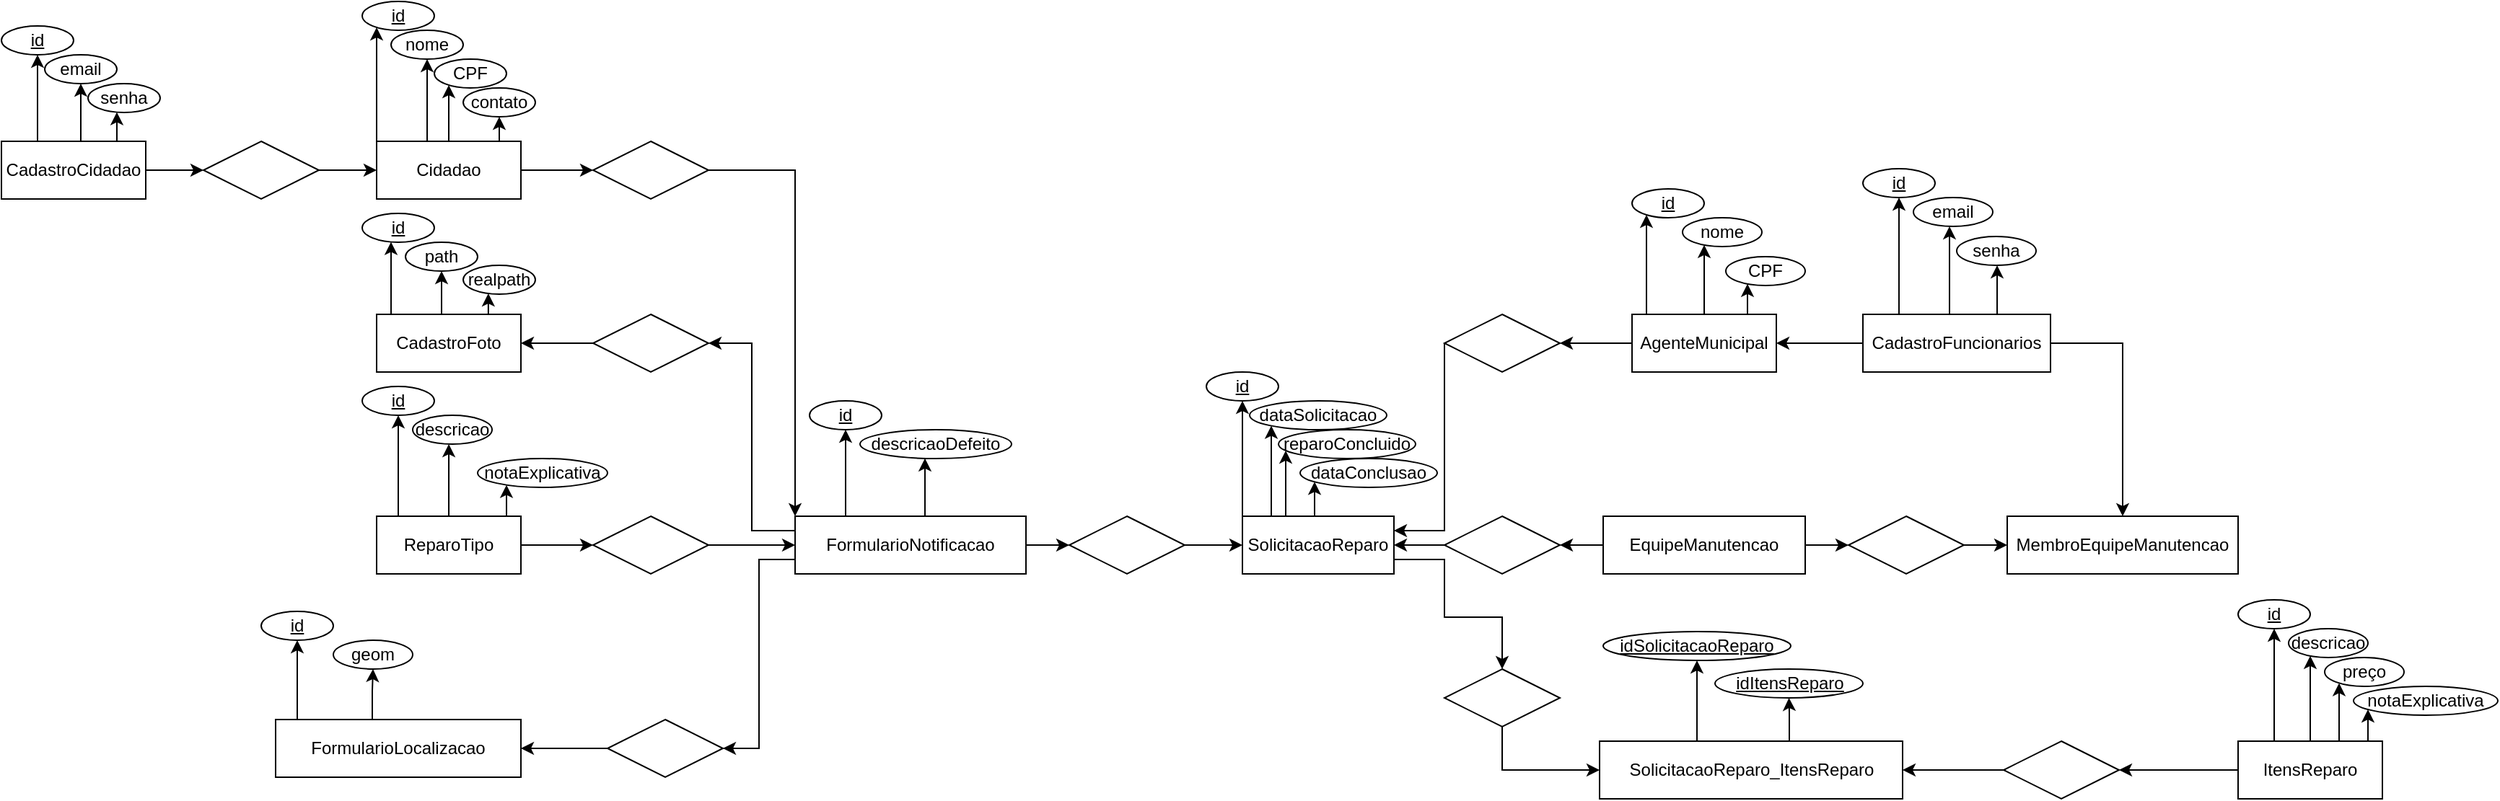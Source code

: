 <mxfile version="20.3.0" type="github">
  <diagram id="R2lEEEUBdFMjLlhIrx00" name="Page-1">
    <mxGraphModel dx="1224" dy="1324" grid="1" gridSize="10" guides="1" tooltips="1" connect="1" arrows="1" fold="1" page="1" pageScale="1" pageWidth="850" pageHeight="1100" math="0" shadow="0" extFonts="Permanent Marker^https://fonts.googleapis.com/css?family=Permanent+Marker">
      <root>
        <mxCell id="0" />
        <mxCell id="1" parent="0" />
        <mxCell id="v3rb6W1eC0JRBhHd2svC-30" style="edgeStyle=orthogonalEdgeStyle;rounded=0;orthogonalLoop=1;jettySize=auto;html=1;entryX=1;entryY=0.5;entryDx=0;entryDy=0;" parent="1" source="v3rb6W1eC0JRBhHd2svC-1" target="v3rb6W1eC0JRBhHd2svC-28" edge="1">
          <mxGeometry relative="1" as="geometry">
            <Array as="points">
              <mxPoint x="85" y="200" />
              <mxPoint x="85" y="331" />
            </Array>
          </mxGeometry>
        </mxCell>
        <mxCell id="v3rb6W1eC0JRBhHd2svC-32" style="edgeStyle=orthogonalEdgeStyle;rounded=0;orthogonalLoop=1;jettySize=auto;html=1;entryX=1;entryY=0.5;entryDx=0;entryDy=0;" parent="1" source="v3rb6W1eC0JRBhHd2svC-1" target="v3rb6W1eC0JRBhHd2svC-26" edge="1">
          <mxGeometry relative="1" as="geometry">
            <Array as="points">
              <mxPoint x="80" y="180" />
              <mxPoint x="80" y="50" />
            </Array>
          </mxGeometry>
        </mxCell>
        <mxCell id="v3rb6W1eC0JRBhHd2svC-37" style="edgeStyle=orthogonalEdgeStyle;rounded=0;orthogonalLoop=1;jettySize=auto;html=1;entryX=0;entryY=0.5;entryDx=0;entryDy=0;" parent="1" source="v3rb6W1eC0JRBhHd2svC-1" target="v3rb6W1eC0JRBhHd2svC-36" edge="1">
          <mxGeometry relative="1" as="geometry" />
        </mxCell>
        <mxCell id="nm92PUWUXbGiuzAjKkLi-44" style="edgeStyle=orthogonalEdgeStyle;rounded=0;orthogonalLoop=1;jettySize=auto;html=1;" edge="1" parent="1" source="v3rb6W1eC0JRBhHd2svC-1" target="nm92PUWUXbGiuzAjKkLi-42">
          <mxGeometry relative="1" as="geometry">
            <Array as="points">
              <mxPoint x="145" y="150" />
              <mxPoint x="145" y="150" />
            </Array>
          </mxGeometry>
        </mxCell>
        <mxCell id="nm92PUWUXbGiuzAjKkLi-45" style="edgeStyle=orthogonalEdgeStyle;rounded=0;orthogonalLoop=1;jettySize=auto;html=1;" edge="1" parent="1" source="v3rb6W1eC0JRBhHd2svC-1" target="nm92PUWUXbGiuzAjKkLi-43">
          <mxGeometry relative="1" as="geometry">
            <Array as="points">
              <mxPoint x="200" y="140" />
              <mxPoint x="200" y="140" />
            </Array>
          </mxGeometry>
        </mxCell>
        <mxCell id="v3rb6W1eC0JRBhHd2svC-1" value="FormularioNotificacao" style="whiteSpace=wrap;html=1;align=center;" parent="1" vertex="1">
          <mxGeometry x="110" y="170" width="160" height="40" as="geometry" />
        </mxCell>
        <mxCell id="nm92PUWUXbGiuzAjKkLi-39" style="edgeStyle=orthogonalEdgeStyle;rounded=0;orthogonalLoop=1;jettySize=auto;html=1;" edge="1" parent="1" source="v3rb6W1eC0JRBhHd2svC-2" target="nm92PUWUXbGiuzAjKkLi-38">
          <mxGeometry relative="1" as="geometry">
            <Array as="points">
              <mxPoint x="-235" y="280" />
              <mxPoint x="-235" y="280" />
            </Array>
          </mxGeometry>
        </mxCell>
        <mxCell id="nm92PUWUXbGiuzAjKkLi-41" style="edgeStyle=orthogonalEdgeStyle;rounded=0;orthogonalLoop=1;jettySize=auto;html=1;" edge="1" parent="1" source="v3rb6W1eC0JRBhHd2svC-2" target="nm92PUWUXbGiuzAjKkLi-40">
          <mxGeometry relative="1" as="geometry">
            <Array as="points">
              <mxPoint x="-183" y="291" />
            </Array>
          </mxGeometry>
        </mxCell>
        <mxCell id="v3rb6W1eC0JRBhHd2svC-2" value="FormularioLocalizacao" style="whiteSpace=wrap;html=1;align=center;" parent="1" vertex="1">
          <mxGeometry x="-250" y="311" width="170" height="40" as="geometry" />
        </mxCell>
        <mxCell id="v3rb6W1eC0JRBhHd2svC-34" style="edgeStyle=orthogonalEdgeStyle;rounded=0;orthogonalLoop=1;jettySize=auto;html=1;entryX=0;entryY=0.5;entryDx=0;entryDy=0;" parent="1" source="v3rb6W1eC0JRBhHd2svC-11" target="v3rb6W1eC0JRBhHd2svC-27" edge="1">
          <mxGeometry relative="1" as="geometry" />
        </mxCell>
        <mxCell id="nm92PUWUXbGiuzAjKkLi-30" style="edgeStyle=orthogonalEdgeStyle;rounded=0;orthogonalLoop=1;jettySize=auto;html=1;" edge="1" parent="1" source="v3rb6W1eC0JRBhHd2svC-11" target="nm92PUWUXbGiuzAjKkLi-29">
          <mxGeometry relative="1" as="geometry">
            <Array as="points">
              <mxPoint x="-165" y="130" />
              <mxPoint x="-165" y="130" />
            </Array>
          </mxGeometry>
        </mxCell>
        <mxCell id="nm92PUWUXbGiuzAjKkLi-34" style="edgeStyle=orthogonalEdgeStyle;rounded=0;orthogonalLoop=1;jettySize=auto;html=1;entryX=0.455;entryY=1;entryDx=0;entryDy=0;entryPerimeter=0;" edge="1" parent="1" source="v3rb6W1eC0JRBhHd2svC-11" target="nm92PUWUXbGiuzAjKkLi-31">
          <mxGeometry relative="1" as="geometry" />
        </mxCell>
        <mxCell id="nm92PUWUXbGiuzAjKkLi-37" style="edgeStyle=orthogonalEdgeStyle;rounded=0;orthogonalLoop=1;jettySize=auto;html=1;" edge="1" parent="1" source="v3rb6W1eC0JRBhHd2svC-11" target="nm92PUWUXbGiuzAjKkLi-35">
          <mxGeometry relative="1" as="geometry">
            <Array as="points">
              <mxPoint x="-90" y="160" />
              <mxPoint x="-90" y="160" />
            </Array>
          </mxGeometry>
        </mxCell>
        <mxCell id="v3rb6W1eC0JRBhHd2svC-11" value="ReparoTipo" style="whiteSpace=wrap;html=1;align=center;" parent="1" vertex="1">
          <mxGeometry x="-180" y="170" width="100" height="40" as="geometry" />
        </mxCell>
        <mxCell id="nm92PUWUXbGiuzAjKkLi-25" style="edgeStyle=orthogonalEdgeStyle;rounded=0;orthogonalLoop=1;jettySize=auto;html=1;" edge="1" parent="1" source="v3rb6W1eC0JRBhHd2svC-14" target="nm92PUWUXbGiuzAjKkLi-22">
          <mxGeometry relative="1" as="geometry">
            <Array as="points">
              <mxPoint x="-170" y="10" />
              <mxPoint x="-170" y="10" />
            </Array>
          </mxGeometry>
        </mxCell>
        <mxCell id="nm92PUWUXbGiuzAjKkLi-27" style="edgeStyle=orthogonalEdgeStyle;rounded=0;orthogonalLoop=1;jettySize=auto;html=1;" edge="1" parent="1" source="v3rb6W1eC0JRBhHd2svC-14" target="nm92PUWUXbGiuzAjKkLi-23">
          <mxGeometry relative="1" as="geometry">
            <Array as="points">
              <mxPoint x="-135" y="20" />
              <mxPoint x="-135" y="20" />
            </Array>
          </mxGeometry>
        </mxCell>
        <mxCell id="nm92PUWUXbGiuzAjKkLi-28" style="edgeStyle=orthogonalEdgeStyle;rounded=0;orthogonalLoop=1;jettySize=auto;html=1;" edge="1" parent="1" source="v3rb6W1eC0JRBhHd2svC-14" target="nm92PUWUXbGiuzAjKkLi-24">
          <mxGeometry relative="1" as="geometry">
            <Array as="points">
              <mxPoint x="-100" y="30" />
              <mxPoint x="-100" y="30" />
            </Array>
          </mxGeometry>
        </mxCell>
        <mxCell id="v3rb6W1eC0JRBhHd2svC-14" value="CadastroFoto" style="whiteSpace=wrap;html=1;align=center;" parent="1" vertex="1">
          <mxGeometry x="-180" y="30" width="100" height="40" as="geometry" />
        </mxCell>
        <mxCell id="nm92PUWUXbGiuzAjKkLi-46" style="edgeStyle=orthogonalEdgeStyle;rounded=0;orthogonalLoop=1;jettySize=auto;html=1;entryX=0.5;entryY=0;entryDx=0;entryDy=0;" edge="1" parent="1" source="v3rb6W1eC0JRBhHd2svC-16" target="v3rb6W1eC0JRBhHd2svC-46">
          <mxGeometry relative="1" as="geometry">
            <mxPoint x="600" y="250" as="targetPoint" />
            <Array as="points">
              <mxPoint x="560" y="200" />
              <mxPoint x="560" y="240" />
              <mxPoint x="600" y="240" />
            </Array>
          </mxGeometry>
        </mxCell>
        <mxCell id="nm92PUWUXbGiuzAjKkLi-50" style="edgeStyle=orthogonalEdgeStyle;rounded=0;orthogonalLoop=1;jettySize=auto;html=1;" edge="1" parent="1" target="nm92PUWUXbGiuzAjKkLi-48">
          <mxGeometry relative="1" as="geometry">
            <mxPoint x="420" y="170" as="sourcePoint" />
            <Array as="points">
              <mxPoint x="420" y="150" />
              <mxPoint x="420" y="150" />
            </Array>
          </mxGeometry>
        </mxCell>
        <mxCell id="nm92PUWUXbGiuzAjKkLi-51" style="edgeStyle=orthogonalEdgeStyle;rounded=0;orthogonalLoop=1;jettySize=auto;html=1;" edge="1" parent="1" target="nm92PUWUXbGiuzAjKkLi-49">
          <mxGeometry relative="1" as="geometry">
            <mxPoint x="450.0" y="170" as="sourcePoint" />
            <Array as="points">
              <mxPoint x="440" y="170" />
            </Array>
          </mxGeometry>
        </mxCell>
        <mxCell id="nm92PUWUXbGiuzAjKkLi-53" style="edgeStyle=orthogonalEdgeStyle;rounded=0;orthogonalLoop=1;jettySize=auto;html=1;" edge="1" parent="1" source="v3rb6W1eC0JRBhHd2svC-16" target="nm92PUWUXbGiuzAjKkLi-52">
          <mxGeometry relative="1" as="geometry">
            <Array as="points">
              <mxPoint x="450" y="150" />
              <mxPoint x="450" y="150" />
            </Array>
          </mxGeometry>
        </mxCell>
        <mxCell id="nm92PUWUXbGiuzAjKkLi-55" style="edgeStyle=orthogonalEdgeStyle;rounded=0;orthogonalLoop=1;jettySize=auto;html=1;" edge="1" parent="1" source="v3rb6W1eC0JRBhHd2svC-16" target="nm92PUWUXbGiuzAjKkLi-54">
          <mxGeometry relative="1" as="geometry">
            <Array as="points">
              <mxPoint x="470" y="160" />
              <mxPoint x="470" y="160" />
            </Array>
          </mxGeometry>
        </mxCell>
        <mxCell id="v3rb6W1eC0JRBhHd2svC-16" value="SolicitacaoReparo" style="whiteSpace=wrap;html=1;align=center;" parent="1" vertex="1">
          <mxGeometry x="420" y="170" width="105" height="40" as="geometry" />
        </mxCell>
        <mxCell id="v3rb6W1eC0JRBhHd2svC-23" style="edgeStyle=orthogonalEdgeStyle;rounded=0;orthogonalLoop=1;jettySize=auto;html=1;startArrow=none;" parent="1" source="v3rb6W1eC0JRBhHd2svC-43" target="v3rb6W1eC0JRBhHd2svC-21" edge="1">
          <mxGeometry relative="1" as="geometry" />
        </mxCell>
        <mxCell id="v3rb6W1eC0JRBhHd2svC-41" style="edgeStyle=orthogonalEdgeStyle;rounded=0;orthogonalLoop=1;jettySize=auto;html=1;entryX=1;entryY=0.5;entryDx=0;entryDy=0;" parent="1" source="v3rb6W1eC0JRBhHd2svC-18" target="v3rb6W1eC0JRBhHd2svC-39" edge="1">
          <mxGeometry relative="1" as="geometry" />
        </mxCell>
        <mxCell id="v3rb6W1eC0JRBhHd2svC-45" style="edgeStyle=orthogonalEdgeStyle;rounded=0;orthogonalLoop=1;jettySize=auto;html=1;" parent="1" source="v3rb6W1eC0JRBhHd2svC-18" target="v3rb6W1eC0JRBhHd2svC-43" edge="1">
          <mxGeometry relative="1" as="geometry" />
        </mxCell>
        <mxCell id="v3rb6W1eC0JRBhHd2svC-18" value="EquipeManutencao" style="whiteSpace=wrap;html=1;align=center;" parent="1" vertex="1">
          <mxGeometry x="670" y="170" width="140" height="40" as="geometry" />
        </mxCell>
        <mxCell id="v3rb6W1eC0JRBhHd2svC-21" value="MembroEquipeManutencao" style="whiteSpace=wrap;html=1;align=center;" parent="1" vertex="1">
          <mxGeometry x="950" y="170" width="160" height="40" as="geometry" />
        </mxCell>
        <mxCell id="nm92PUWUXbGiuzAjKkLi-58" style="edgeStyle=orthogonalEdgeStyle;rounded=0;orthogonalLoop=1;jettySize=auto;html=1;" edge="1" parent="1" source="v3rb6W1eC0JRBhHd2svC-24" target="nm92PUWUXbGiuzAjKkLi-56">
          <mxGeometry relative="1" as="geometry">
            <Array as="points">
              <mxPoint x="735" y="310" />
              <mxPoint x="735" y="310" />
            </Array>
          </mxGeometry>
        </mxCell>
        <mxCell id="nm92PUWUXbGiuzAjKkLi-59" style="edgeStyle=orthogonalEdgeStyle;rounded=0;orthogonalLoop=1;jettySize=auto;html=1;" edge="1" parent="1" source="v3rb6W1eC0JRBhHd2svC-24" target="nm92PUWUXbGiuzAjKkLi-57">
          <mxGeometry relative="1" as="geometry">
            <Array as="points">
              <mxPoint x="799" y="306" />
            </Array>
          </mxGeometry>
        </mxCell>
        <mxCell id="v3rb6W1eC0JRBhHd2svC-24" value="SolicitacaoReparo_ItensReparo" style="whiteSpace=wrap;html=1;align=center;" parent="1" vertex="1">
          <mxGeometry x="667.5" y="326" width="210" height="40" as="geometry" />
        </mxCell>
        <mxCell id="v3rb6W1eC0JRBhHd2svC-52" style="edgeStyle=orthogonalEdgeStyle;rounded=0;orthogonalLoop=1;jettySize=auto;html=1;" parent="1" source="v3rb6W1eC0JRBhHd2svC-25" target="v3rb6W1eC0JRBhHd2svC-50" edge="1">
          <mxGeometry relative="1" as="geometry" />
        </mxCell>
        <mxCell id="nm92PUWUXbGiuzAjKkLi-62" style="edgeStyle=orthogonalEdgeStyle;rounded=0;orthogonalLoop=1;jettySize=auto;html=1;" edge="1" parent="1" source="v3rb6W1eC0JRBhHd2svC-25" target="nm92PUWUXbGiuzAjKkLi-60">
          <mxGeometry relative="1" as="geometry">
            <Array as="points">
              <mxPoint x="1135" y="310" />
              <mxPoint x="1135" y="310" />
            </Array>
          </mxGeometry>
        </mxCell>
        <mxCell id="nm92PUWUXbGiuzAjKkLi-63" style="edgeStyle=orthogonalEdgeStyle;rounded=0;orthogonalLoop=1;jettySize=auto;html=1;" edge="1" parent="1" source="v3rb6W1eC0JRBhHd2svC-25" target="nm92PUWUXbGiuzAjKkLi-61">
          <mxGeometry relative="1" as="geometry">
            <Array as="points">
              <mxPoint x="1160" y="300" />
              <mxPoint x="1160" y="300" />
            </Array>
          </mxGeometry>
        </mxCell>
        <mxCell id="nm92PUWUXbGiuzAjKkLi-65" style="edgeStyle=orthogonalEdgeStyle;rounded=0;orthogonalLoop=1;jettySize=auto;html=1;" edge="1" parent="1" source="v3rb6W1eC0JRBhHd2svC-25" target="nm92PUWUXbGiuzAjKkLi-64">
          <mxGeometry relative="1" as="geometry">
            <Array as="points">
              <mxPoint x="1180" y="310" />
              <mxPoint x="1180" y="310" />
            </Array>
          </mxGeometry>
        </mxCell>
        <mxCell id="nm92PUWUXbGiuzAjKkLi-67" style="edgeStyle=orthogonalEdgeStyle;rounded=0;orthogonalLoop=1;jettySize=auto;html=1;" edge="1" parent="1" source="v3rb6W1eC0JRBhHd2svC-25" target="nm92PUWUXbGiuzAjKkLi-66">
          <mxGeometry relative="1" as="geometry">
            <Array as="points">
              <mxPoint x="1200" y="320" />
              <mxPoint x="1200" y="320" />
            </Array>
          </mxGeometry>
        </mxCell>
        <mxCell id="v3rb6W1eC0JRBhHd2svC-25" value="ItensReparo" style="whiteSpace=wrap;html=1;align=center;" parent="1" vertex="1">
          <mxGeometry x="1110" y="326" width="100" height="40" as="geometry" />
        </mxCell>
        <mxCell id="v3rb6W1eC0JRBhHd2svC-33" style="edgeStyle=orthogonalEdgeStyle;rounded=0;orthogonalLoop=1;jettySize=auto;html=1;" parent="1" source="v3rb6W1eC0JRBhHd2svC-26" target="v3rb6W1eC0JRBhHd2svC-14" edge="1">
          <mxGeometry relative="1" as="geometry" />
        </mxCell>
        <mxCell id="v3rb6W1eC0JRBhHd2svC-26" value="" style="shape=rhombus;perimeter=rhombusPerimeter;whiteSpace=wrap;html=1;align=center;" parent="1" vertex="1">
          <mxGeometry x="-30" y="30" width="80" height="40" as="geometry" />
        </mxCell>
        <mxCell id="v3rb6W1eC0JRBhHd2svC-35" value="" style="edgeStyle=orthogonalEdgeStyle;rounded=0;orthogonalLoop=1;jettySize=auto;html=1;" parent="1" source="v3rb6W1eC0JRBhHd2svC-27" target="v3rb6W1eC0JRBhHd2svC-1" edge="1">
          <mxGeometry relative="1" as="geometry">
            <Array as="points">
              <mxPoint x="50" y="190" />
              <mxPoint x="50" y="190" />
            </Array>
          </mxGeometry>
        </mxCell>
        <mxCell id="v3rb6W1eC0JRBhHd2svC-27" value="" style="shape=rhombus;perimeter=rhombusPerimeter;whiteSpace=wrap;html=1;align=center;" parent="1" vertex="1">
          <mxGeometry x="-30" y="170" width="80" height="40" as="geometry" />
        </mxCell>
        <mxCell id="v3rb6W1eC0JRBhHd2svC-31" style="edgeStyle=orthogonalEdgeStyle;rounded=0;orthogonalLoop=1;jettySize=auto;html=1;" parent="1" source="v3rb6W1eC0JRBhHd2svC-28" target="v3rb6W1eC0JRBhHd2svC-2" edge="1">
          <mxGeometry relative="1" as="geometry" />
        </mxCell>
        <mxCell id="v3rb6W1eC0JRBhHd2svC-28" value="" style="shape=rhombus;perimeter=rhombusPerimeter;whiteSpace=wrap;html=1;align=center;" parent="1" vertex="1">
          <mxGeometry x="-20" y="311" width="80" height="40" as="geometry" />
        </mxCell>
        <mxCell id="v3rb6W1eC0JRBhHd2svC-38" style="edgeStyle=orthogonalEdgeStyle;rounded=0;orthogonalLoop=1;jettySize=auto;html=1;" parent="1" source="v3rb6W1eC0JRBhHd2svC-36" target="v3rb6W1eC0JRBhHd2svC-16" edge="1">
          <mxGeometry relative="1" as="geometry" />
        </mxCell>
        <mxCell id="v3rb6W1eC0JRBhHd2svC-36" value="" style="shape=rhombus;perimeter=rhombusPerimeter;whiteSpace=wrap;html=1;align=center;" parent="1" vertex="1">
          <mxGeometry x="300" y="170" width="80" height="40" as="geometry" />
        </mxCell>
        <mxCell id="v3rb6W1eC0JRBhHd2svC-42" style="edgeStyle=orthogonalEdgeStyle;rounded=0;orthogonalLoop=1;jettySize=auto;html=1;" parent="1" source="v3rb6W1eC0JRBhHd2svC-39" target="v3rb6W1eC0JRBhHd2svC-16" edge="1">
          <mxGeometry relative="1" as="geometry" />
        </mxCell>
        <mxCell id="v3rb6W1eC0JRBhHd2svC-39" value="" style="shape=rhombus;perimeter=rhombusPerimeter;whiteSpace=wrap;html=1;align=center;" parent="1" vertex="1">
          <mxGeometry x="560" y="170" width="80" height="40" as="geometry" />
        </mxCell>
        <mxCell id="v3rb6W1eC0JRBhHd2svC-43" value="" style="shape=rhombus;perimeter=rhombusPerimeter;whiteSpace=wrap;html=1;align=center;" parent="1" vertex="1">
          <mxGeometry x="840" y="170" width="80" height="40" as="geometry" />
        </mxCell>
        <mxCell id="v3rb6W1eC0JRBhHd2svC-49" style="edgeStyle=orthogonalEdgeStyle;rounded=0;orthogonalLoop=1;jettySize=auto;html=1;entryX=0;entryY=0.5;entryDx=0;entryDy=0;" parent="1" source="v3rb6W1eC0JRBhHd2svC-46" target="v3rb6W1eC0JRBhHd2svC-24" edge="1">
          <mxGeometry relative="1" as="geometry">
            <Array as="points">
              <mxPoint x="600" y="346" />
            </Array>
          </mxGeometry>
        </mxCell>
        <mxCell id="v3rb6W1eC0JRBhHd2svC-46" value="" style="shape=rhombus;perimeter=rhombusPerimeter;whiteSpace=wrap;html=1;align=center;" parent="1" vertex="1">
          <mxGeometry x="560" y="276" width="80" height="40" as="geometry" />
        </mxCell>
        <mxCell id="v3rb6W1eC0JRBhHd2svC-53" style="edgeStyle=orthogonalEdgeStyle;rounded=0;orthogonalLoop=1;jettySize=auto;html=1;" parent="1" source="v3rb6W1eC0JRBhHd2svC-50" target="v3rb6W1eC0JRBhHd2svC-24" edge="1">
          <mxGeometry relative="1" as="geometry" />
        </mxCell>
        <mxCell id="v3rb6W1eC0JRBhHd2svC-50" value="" style="shape=rhombus;perimeter=rhombusPerimeter;whiteSpace=wrap;html=1;align=center;" parent="1" vertex="1">
          <mxGeometry x="947.5" y="326" width="80" height="40" as="geometry" />
        </mxCell>
        <mxCell id="v3rb6W1eC0JRBhHd2svC-56" style="edgeStyle=orthogonalEdgeStyle;rounded=0;orthogonalLoop=1;jettySize=auto;html=1;" parent="1" source="v3rb6W1eC0JRBhHd2svC-54" target="v3rb6W1eC0JRBhHd2svC-55" edge="1">
          <mxGeometry relative="1" as="geometry" />
        </mxCell>
        <mxCell id="nm92PUWUXbGiuzAjKkLi-15" style="edgeStyle=orthogonalEdgeStyle;rounded=0;orthogonalLoop=1;jettySize=auto;html=1;" edge="1" parent="1" source="v3rb6W1eC0JRBhHd2svC-54" target="nm92PUWUXbGiuzAjKkLi-13">
          <mxGeometry relative="1" as="geometry">
            <Array as="points">
              <mxPoint x="-180" y="-120" />
              <mxPoint x="-180" y="-120" />
            </Array>
          </mxGeometry>
        </mxCell>
        <mxCell id="nm92PUWUXbGiuzAjKkLi-16" style="edgeStyle=orthogonalEdgeStyle;rounded=0;orthogonalLoop=1;jettySize=auto;html=1;" edge="1" parent="1" source="v3rb6W1eC0JRBhHd2svC-54" target="nm92PUWUXbGiuzAjKkLi-14">
          <mxGeometry relative="1" as="geometry">
            <Array as="points">
              <mxPoint x="-145" y="-100" />
              <mxPoint x="-145" y="-100" />
            </Array>
          </mxGeometry>
        </mxCell>
        <mxCell id="nm92PUWUXbGiuzAjKkLi-19" style="edgeStyle=orthogonalEdgeStyle;rounded=0;orthogonalLoop=1;jettySize=auto;html=1;" edge="1" parent="1" source="v3rb6W1eC0JRBhHd2svC-54" target="nm92PUWUXbGiuzAjKkLi-17">
          <mxGeometry relative="1" as="geometry">
            <Array as="points">
              <mxPoint x="-130" y="-110" />
              <mxPoint x="-130" y="-110" />
            </Array>
          </mxGeometry>
        </mxCell>
        <mxCell id="nm92PUWUXbGiuzAjKkLi-20" style="edgeStyle=orthogonalEdgeStyle;rounded=0;orthogonalLoop=1;jettySize=auto;html=1;" edge="1" parent="1" source="v3rb6W1eC0JRBhHd2svC-54" target="nm92PUWUXbGiuzAjKkLi-18">
          <mxGeometry relative="1" as="geometry">
            <Array as="points">
              <mxPoint x="-95" y="-100" />
              <mxPoint x="-95" y="-100" />
            </Array>
          </mxGeometry>
        </mxCell>
        <mxCell id="v3rb6W1eC0JRBhHd2svC-54" value="Cidadao" style="whiteSpace=wrap;html=1;align=center;" parent="1" vertex="1">
          <mxGeometry x="-180" y="-90" width="100" height="40" as="geometry" />
        </mxCell>
        <mxCell id="v3rb6W1eC0JRBhHd2svC-57" style="edgeStyle=orthogonalEdgeStyle;rounded=0;orthogonalLoop=1;jettySize=auto;html=1;" parent="1" source="v3rb6W1eC0JRBhHd2svC-55" target="v3rb6W1eC0JRBhHd2svC-1" edge="1">
          <mxGeometry relative="1" as="geometry">
            <Array as="points">
              <mxPoint x="110" y="-70" />
            </Array>
          </mxGeometry>
        </mxCell>
        <mxCell id="v3rb6W1eC0JRBhHd2svC-55" value="" style="shape=rhombus;perimeter=rhombusPerimeter;whiteSpace=wrap;html=1;align=center;" parent="1" vertex="1">
          <mxGeometry x="-30" y="-90" width="80" height="40" as="geometry" />
        </mxCell>
        <mxCell id="v3rb6W1eC0JRBhHd2svC-60" style="edgeStyle=orthogonalEdgeStyle;rounded=0;orthogonalLoop=1;jettySize=auto;html=1;entryX=1;entryY=0.5;entryDx=0;entryDy=0;" parent="1" source="v3rb6W1eC0JRBhHd2svC-58" target="v3rb6W1eC0JRBhHd2svC-59" edge="1">
          <mxGeometry relative="1" as="geometry" />
        </mxCell>
        <mxCell id="nm92PUWUXbGiuzAjKkLi-73" style="edgeStyle=orthogonalEdgeStyle;rounded=0;orthogonalLoop=1;jettySize=auto;html=1;" edge="1" parent="1" source="v3rb6W1eC0JRBhHd2svC-58" target="nm92PUWUXbGiuzAjKkLi-71">
          <mxGeometry relative="1" as="geometry">
            <Array as="points">
              <mxPoint x="700" y="-10" />
              <mxPoint x="700" y="-10" />
            </Array>
          </mxGeometry>
        </mxCell>
        <mxCell id="nm92PUWUXbGiuzAjKkLi-74" style="edgeStyle=orthogonalEdgeStyle;rounded=0;orthogonalLoop=1;jettySize=auto;html=1;" edge="1" parent="1" source="v3rb6W1eC0JRBhHd2svC-58" target="nm92PUWUXbGiuzAjKkLi-72">
          <mxGeometry relative="1" as="geometry">
            <Array as="points">
              <mxPoint x="740" y="-20" />
              <mxPoint x="740" y="-20" />
            </Array>
          </mxGeometry>
        </mxCell>
        <mxCell id="nm92PUWUXbGiuzAjKkLi-76" style="edgeStyle=orthogonalEdgeStyle;rounded=0;orthogonalLoop=1;jettySize=auto;html=1;" edge="1" parent="1" source="v3rb6W1eC0JRBhHd2svC-58" target="nm92PUWUXbGiuzAjKkLi-75">
          <mxGeometry relative="1" as="geometry">
            <Array as="points">
              <mxPoint x="770" y="20" />
              <mxPoint x="770" y="20" />
            </Array>
          </mxGeometry>
        </mxCell>
        <mxCell id="v3rb6W1eC0JRBhHd2svC-58" value="AgenteMunicipal" style="whiteSpace=wrap;html=1;align=center;" parent="1" vertex="1">
          <mxGeometry x="690" y="30" width="100" height="40" as="geometry" />
        </mxCell>
        <mxCell id="v3rb6W1eC0JRBhHd2svC-61" style="edgeStyle=orthogonalEdgeStyle;rounded=0;orthogonalLoop=1;jettySize=auto;html=1;exitX=0;exitY=0.5;exitDx=0;exitDy=0;" parent="1" source="v3rb6W1eC0JRBhHd2svC-59" target="v3rb6W1eC0JRBhHd2svC-16" edge="1">
          <mxGeometry relative="1" as="geometry">
            <Array as="points">
              <mxPoint x="560" y="180" />
            </Array>
          </mxGeometry>
        </mxCell>
        <mxCell id="v3rb6W1eC0JRBhHd2svC-59" value="" style="shape=rhombus;perimeter=rhombusPerimeter;whiteSpace=wrap;html=1;align=center;" parent="1" vertex="1">
          <mxGeometry x="560" y="30" width="80" height="40" as="geometry" />
        </mxCell>
        <mxCell id="nm92PUWUXbGiuzAjKkLi-4" style="edgeStyle=orthogonalEdgeStyle;rounded=0;orthogonalLoop=1;jettySize=auto;html=1;" edge="1" parent="1" source="nm92PUWUXbGiuzAjKkLi-1" target="nm92PUWUXbGiuzAjKkLi-3">
          <mxGeometry relative="1" as="geometry" />
        </mxCell>
        <mxCell id="nm92PUWUXbGiuzAjKkLi-10" style="edgeStyle=orthogonalEdgeStyle;rounded=0;orthogonalLoop=1;jettySize=auto;html=1;" edge="1" parent="1" source="nm92PUWUXbGiuzAjKkLi-1" target="nm92PUWUXbGiuzAjKkLi-6">
          <mxGeometry relative="1" as="geometry">
            <Array as="points">
              <mxPoint x="-415" y="-100" />
              <mxPoint x="-415" y="-100" />
            </Array>
          </mxGeometry>
        </mxCell>
        <mxCell id="nm92PUWUXbGiuzAjKkLi-11" style="edgeStyle=orthogonalEdgeStyle;rounded=0;orthogonalLoop=1;jettySize=auto;html=1;" edge="1" parent="1" source="nm92PUWUXbGiuzAjKkLi-1" target="nm92PUWUXbGiuzAjKkLi-8">
          <mxGeometry relative="1" as="geometry">
            <Array as="points">
              <mxPoint x="-385" y="-110" />
              <mxPoint x="-385" y="-110" />
            </Array>
          </mxGeometry>
        </mxCell>
        <mxCell id="nm92PUWUXbGiuzAjKkLi-12" style="edgeStyle=orthogonalEdgeStyle;rounded=0;orthogonalLoop=1;jettySize=auto;html=1;" edge="1" parent="1" source="nm92PUWUXbGiuzAjKkLi-1" target="nm92PUWUXbGiuzAjKkLi-9">
          <mxGeometry relative="1" as="geometry">
            <Array as="points">
              <mxPoint x="-360" y="-100" />
              <mxPoint x="-360" y="-100" />
            </Array>
          </mxGeometry>
        </mxCell>
        <mxCell id="nm92PUWUXbGiuzAjKkLi-1" value="CadastroCidadao" style="whiteSpace=wrap;html=1;align=center;" vertex="1" parent="1">
          <mxGeometry x="-440" y="-90" width="100" height="40" as="geometry" />
        </mxCell>
        <mxCell id="nm92PUWUXbGiuzAjKkLi-5" style="edgeStyle=orthogonalEdgeStyle;rounded=0;orthogonalLoop=1;jettySize=auto;html=1;" edge="1" parent="1" source="nm92PUWUXbGiuzAjKkLi-3" target="v3rb6W1eC0JRBhHd2svC-54">
          <mxGeometry relative="1" as="geometry" />
        </mxCell>
        <mxCell id="nm92PUWUXbGiuzAjKkLi-3" value="" style="shape=rhombus;perimeter=rhombusPerimeter;whiteSpace=wrap;html=1;align=center;" vertex="1" parent="1">
          <mxGeometry x="-300" y="-90" width="80" height="40" as="geometry" />
        </mxCell>
        <mxCell id="nm92PUWUXbGiuzAjKkLi-6" value="id" style="ellipse;whiteSpace=wrap;html=1;align=center;fontStyle=4;" vertex="1" parent="1">
          <mxGeometry x="-440" y="-170" width="50" height="20" as="geometry" />
        </mxCell>
        <mxCell id="nm92PUWUXbGiuzAjKkLi-8" value="email" style="ellipse;whiteSpace=wrap;html=1;align=center;" vertex="1" parent="1">
          <mxGeometry x="-410" y="-150" width="50" height="20" as="geometry" />
        </mxCell>
        <mxCell id="nm92PUWUXbGiuzAjKkLi-9" value="senha" style="ellipse;whiteSpace=wrap;html=1;align=center;" vertex="1" parent="1">
          <mxGeometry x="-380" y="-130" width="50" height="20" as="geometry" />
        </mxCell>
        <mxCell id="nm92PUWUXbGiuzAjKkLi-13" value="id" style="ellipse;whiteSpace=wrap;html=1;align=center;fontStyle=4;" vertex="1" parent="1">
          <mxGeometry x="-190" y="-187" width="50" height="20" as="geometry" />
        </mxCell>
        <mxCell id="nm92PUWUXbGiuzAjKkLi-14" value="nome" style="ellipse;whiteSpace=wrap;html=1;align=center;" vertex="1" parent="1">
          <mxGeometry x="-170" y="-167" width="50" height="20" as="geometry" />
        </mxCell>
        <mxCell id="nm92PUWUXbGiuzAjKkLi-17" value="CPF" style="ellipse;whiteSpace=wrap;html=1;align=center;" vertex="1" parent="1">
          <mxGeometry x="-140" y="-147" width="50" height="20" as="geometry" />
        </mxCell>
        <mxCell id="nm92PUWUXbGiuzAjKkLi-18" value="contato" style="ellipse;whiteSpace=wrap;html=1;align=center;" vertex="1" parent="1">
          <mxGeometry x="-120" y="-127" width="50" height="20" as="geometry" />
        </mxCell>
        <mxCell id="nm92PUWUXbGiuzAjKkLi-22" value="id" style="ellipse;whiteSpace=wrap;html=1;align=center;fontStyle=4;" vertex="1" parent="1">
          <mxGeometry x="-190" y="-40" width="50" height="20" as="geometry" />
        </mxCell>
        <mxCell id="nm92PUWUXbGiuzAjKkLi-23" value="path" style="ellipse;whiteSpace=wrap;html=1;align=center;" vertex="1" parent="1">
          <mxGeometry x="-160" y="-20" width="50" height="20" as="geometry" />
        </mxCell>
        <mxCell id="nm92PUWUXbGiuzAjKkLi-24" value="realpath" style="ellipse;whiteSpace=wrap;html=1;align=center;" vertex="1" parent="1">
          <mxGeometry x="-120" y="-4" width="50" height="20" as="geometry" />
        </mxCell>
        <mxCell id="nm92PUWUXbGiuzAjKkLi-29" value="id" style="ellipse;whiteSpace=wrap;html=1;align=center;fontStyle=4;" vertex="1" parent="1">
          <mxGeometry x="-190" y="80" width="50" height="20" as="geometry" />
        </mxCell>
        <mxCell id="nm92PUWUXbGiuzAjKkLi-31" value="descricao" style="ellipse;whiteSpace=wrap;html=1;align=center;" vertex="1" parent="1">
          <mxGeometry x="-155" y="100" width="55" height="20" as="geometry" />
        </mxCell>
        <mxCell id="nm92PUWUXbGiuzAjKkLi-35" value="notaExplicativa" style="ellipse;whiteSpace=wrap;html=1;align=center;" vertex="1" parent="1">
          <mxGeometry x="-110" y="130" width="90" height="20" as="geometry" />
        </mxCell>
        <mxCell id="nm92PUWUXbGiuzAjKkLi-38" value="id" style="ellipse;whiteSpace=wrap;html=1;align=center;fontStyle=4;" vertex="1" parent="1">
          <mxGeometry x="-260" y="236" width="50" height="20" as="geometry" />
        </mxCell>
        <mxCell id="nm92PUWUXbGiuzAjKkLi-40" value="geom" style="ellipse;whiteSpace=wrap;html=1;align=center;" vertex="1" parent="1">
          <mxGeometry x="-210" y="256" width="55" height="20" as="geometry" />
        </mxCell>
        <mxCell id="nm92PUWUXbGiuzAjKkLi-42" value="id" style="ellipse;whiteSpace=wrap;html=1;align=center;fontStyle=4;" vertex="1" parent="1">
          <mxGeometry x="120" y="90" width="50" height="20" as="geometry" />
        </mxCell>
        <mxCell id="nm92PUWUXbGiuzAjKkLi-43" value="descricaoDefeito" style="ellipse;whiteSpace=wrap;html=1;align=center;" vertex="1" parent="1">
          <mxGeometry x="155" y="110" width="105" height="20" as="geometry" />
        </mxCell>
        <mxCell id="nm92PUWUXbGiuzAjKkLi-48" value="id" style="ellipse;whiteSpace=wrap;html=1;align=center;fontStyle=4;" vertex="1" parent="1">
          <mxGeometry x="395" y="70" width="50" height="20" as="geometry" />
        </mxCell>
        <mxCell id="nm92PUWUXbGiuzAjKkLi-49" value="dataSolicitacao" style="ellipse;whiteSpace=wrap;html=1;align=center;" vertex="1" parent="1">
          <mxGeometry x="425" y="90" width="95" height="20" as="geometry" />
        </mxCell>
        <mxCell id="nm92PUWUXbGiuzAjKkLi-52" value="reparoConcluido" style="ellipse;whiteSpace=wrap;html=1;align=center;" vertex="1" parent="1">
          <mxGeometry x="445" y="110" width="95" height="20" as="geometry" />
        </mxCell>
        <mxCell id="nm92PUWUXbGiuzAjKkLi-54" value="dataConclusao" style="ellipse;whiteSpace=wrap;html=1;align=center;" vertex="1" parent="1">
          <mxGeometry x="460" y="130" width="95" height="20" as="geometry" />
        </mxCell>
        <mxCell id="nm92PUWUXbGiuzAjKkLi-56" value="idSolicitacaoReparo" style="ellipse;whiteSpace=wrap;html=1;align=center;fontStyle=4;" vertex="1" parent="1">
          <mxGeometry x="670" y="250" width="130" height="20" as="geometry" />
        </mxCell>
        <mxCell id="nm92PUWUXbGiuzAjKkLi-57" value="idItensReparo" style="ellipse;whiteSpace=wrap;html=1;align=center;fontStyle=4;" vertex="1" parent="1">
          <mxGeometry x="747.5" y="276" width="102.5" height="20" as="geometry" />
        </mxCell>
        <mxCell id="nm92PUWUXbGiuzAjKkLi-60" value="id" style="ellipse;whiteSpace=wrap;html=1;align=center;fontStyle=4;" vertex="1" parent="1">
          <mxGeometry x="1110" y="228" width="50" height="20" as="geometry" />
        </mxCell>
        <mxCell id="nm92PUWUXbGiuzAjKkLi-61" value="descricao" style="ellipse;whiteSpace=wrap;html=1;align=center;" vertex="1" parent="1">
          <mxGeometry x="1145" y="248" width="55" height="20" as="geometry" />
        </mxCell>
        <mxCell id="nm92PUWUXbGiuzAjKkLi-64" value="preço" style="ellipse;whiteSpace=wrap;html=1;align=center;" vertex="1" parent="1">
          <mxGeometry x="1170" y="268" width="55" height="20" as="geometry" />
        </mxCell>
        <mxCell id="nm92PUWUXbGiuzAjKkLi-66" value="notaExplicativa" style="ellipse;whiteSpace=wrap;html=1;align=center;" vertex="1" parent="1">
          <mxGeometry x="1190" y="288" width="100" height="20" as="geometry" />
        </mxCell>
        <mxCell id="nm92PUWUXbGiuzAjKkLi-69" style="edgeStyle=orthogonalEdgeStyle;rounded=0;orthogonalLoop=1;jettySize=auto;html=1;" edge="1" parent="1" source="nm92PUWUXbGiuzAjKkLi-68" target="v3rb6W1eC0JRBhHd2svC-58">
          <mxGeometry relative="1" as="geometry" />
        </mxCell>
        <mxCell id="nm92PUWUXbGiuzAjKkLi-70" style="edgeStyle=orthogonalEdgeStyle;rounded=0;orthogonalLoop=1;jettySize=auto;html=1;" edge="1" parent="1" source="nm92PUWUXbGiuzAjKkLi-68" target="v3rb6W1eC0JRBhHd2svC-21">
          <mxGeometry relative="1" as="geometry">
            <Array as="points">
              <mxPoint x="1030" y="50" />
            </Array>
          </mxGeometry>
        </mxCell>
        <mxCell id="nm92PUWUXbGiuzAjKkLi-80" style="edgeStyle=orthogonalEdgeStyle;rounded=0;orthogonalLoop=1;jettySize=auto;html=1;" edge="1" parent="1" source="nm92PUWUXbGiuzAjKkLi-68" target="nm92PUWUXbGiuzAjKkLi-77">
          <mxGeometry relative="1" as="geometry">
            <Array as="points">
              <mxPoint x="875" y="10" />
              <mxPoint x="875" y="10" />
            </Array>
          </mxGeometry>
        </mxCell>
        <mxCell id="nm92PUWUXbGiuzAjKkLi-81" style="edgeStyle=orthogonalEdgeStyle;rounded=0;orthogonalLoop=1;jettySize=auto;html=1;" edge="1" parent="1" source="nm92PUWUXbGiuzAjKkLi-68" target="nm92PUWUXbGiuzAjKkLi-78">
          <mxGeometry relative="1" as="geometry">
            <Array as="points">
              <mxPoint x="910" y="-10" />
              <mxPoint x="910" y="-10" />
            </Array>
          </mxGeometry>
        </mxCell>
        <mxCell id="nm92PUWUXbGiuzAjKkLi-82" style="edgeStyle=orthogonalEdgeStyle;rounded=0;orthogonalLoop=1;jettySize=auto;html=1;" edge="1" parent="1" source="nm92PUWUXbGiuzAjKkLi-68" target="nm92PUWUXbGiuzAjKkLi-79">
          <mxGeometry relative="1" as="geometry">
            <Array as="points">
              <mxPoint x="943" y="20" />
              <mxPoint x="943" y="20" />
            </Array>
          </mxGeometry>
        </mxCell>
        <mxCell id="nm92PUWUXbGiuzAjKkLi-68" value="CadastroFuncionarios" style="whiteSpace=wrap;html=1;align=center;" vertex="1" parent="1">
          <mxGeometry x="850" y="30" width="130" height="40" as="geometry" />
        </mxCell>
        <mxCell id="nm92PUWUXbGiuzAjKkLi-71" value="id" style="ellipse;whiteSpace=wrap;html=1;align=center;fontStyle=4;" vertex="1" parent="1">
          <mxGeometry x="690" y="-57" width="50" height="20" as="geometry" />
        </mxCell>
        <mxCell id="nm92PUWUXbGiuzAjKkLi-72" value="nome" style="ellipse;whiteSpace=wrap;html=1;align=center;" vertex="1" parent="1">
          <mxGeometry x="725" y="-37" width="55" height="20" as="geometry" />
        </mxCell>
        <mxCell id="nm92PUWUXbGiuzAjKkLi-75" value="CPF" style="ellipse;whiteSpace=wrap;html=1;align=center;" vertex="1" parent="1">
          <mxGeometry x="755" y="-10" width="55" height="20" as="geometry" />
        </mxCell>
        <mxCell id="nm92PUWUXbGiuzAjKkLi-77" value="id" style="ellipse;whiteSpace=wrap;html=1;align=center;fontStyle=4;" vertex="1" parent="1">
          <mxGeometry x="850" y="-71" width="50" height="20" as="geometry" />
        </mxCell>
        <mxCell id="nm92PUWUXbGiuzAjKkLi-78" value="email" style="ellipse;whiteSpace=wrap;html=1;align=center;" vertex="1" parent="1">
          <mxGeometry x="885" y="-51" width="55" height="20" as="geometry" />
        </mxCell>
        <mxCell id="nm92PUWUXbGiuzAjKkLi-79" value="senha" style="ellipse;whiteSpace=wrap;html=1;align=center;" vertex="1" parent="1">
          <mxGeometry x="915" y="-24" width="55" height="20" as="geometry" />
        </mxCell>
      </root>
    </mxGraphModel>
  </diagram>
</mxfile>
